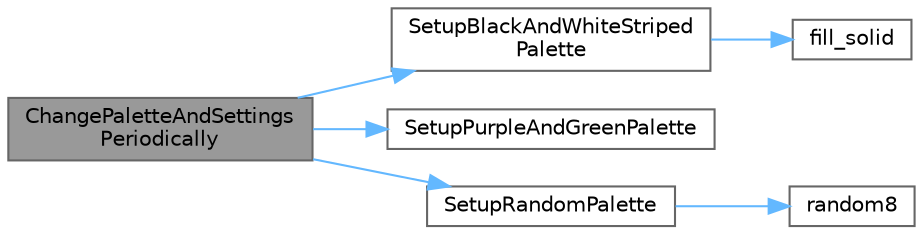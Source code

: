 digraph "ChangePaletteAndSettingsPeriodically"
{
 // INTERACTIVE_SVG=YES
 // LATEX_PDF_SIZE
  bgcolor="transparent";
  edge [fontname=Helvetica,fontsize=10,labelfontname=Helvetica,labelfontsize=10];
  node [fontname=Helvetica,fontsize=10,shape=box,height=0.2,width=0.4];
  rankdir="LR";
  Node1 [id="Node000001",label="ChangePaletteAndSettings\lPeriodically",height=0.2,width=0.4,color="gray40", fillcolor="grey60", style="filled", fontcolor="black",tooltip=" "];
  Node1 -> Node2 [id="edge1_Node000001_Node000002",color="steelblue1",style="solid",tooltip=" "];
  Node2 [id="Node000002",label="SetupBlackAndWhiteStriped\lPalette",height=0.2,width=0.4,color="grey40", fillcolor="white", style="filled",URL="$da/dda/_noise_plus_palette_8ino_afea43f4d537a50569a537b9fa2bc2f26.html#afea43f4d537a50569a537b9fa2bc2f26",tooltip=" "];
  Node2 -> Node3 [id="edge2_Node000002_Node000003",color="steelblue1",style="solid",tooltip=" "];
  Node3 [id="Node000003",label="fill_solid",height=0.2,width=0.4,color="grey40", fillcolor="white", style="filled",URL="$d1/dfb/colorutils_8h_afcada3a28df2b4491cbee30297e39ea7.html#afcada3a28df2b4491cbee30297e39ea7",tooltip="Fill a range of LEDs with a solid color."];
  Node1 -> Node4 [id="edge3_Node000001_Node000004",color="steelblue1",style="solid",tooltip=" "];
  Node4 [id="Node000004",label="SetupPurpleAndGreenPalette",height=0.2,width=0.4,color="grey40", fillcolor="white", style="filled",URL="$da/dda/_noise_plus_palette_8ino_aea1a93f40934fd32c715042e04540d46.html#aea1a93f40934fd32c715042e04540d46",tooltip=" "];
  Node1 -> Node5 [id="edge4_Node000001_Node000005",color="steelblue1",style="solid",tooltip=" "];
  Node5 [id="Node000005",label="SetupRandomPalette",height=0.2,width=0.4,color="grey40", fillcolor="white", style="filled",URL="$da/dda/_noise_plus_palette_8ino_af5f045646a260d2cf4131fcdd548901f.html#af5f045646a260d2cf4131fcdd548901f",tooltip=" "];
  Node5 -> Node6 [id="edge5_Node000005_Node000006",color="steelblue1",style="solid",tooltip=" "];
  Node6 [id="Node000006",label="random8",height=0.2,width=0.4,color="grey40", fillcolor="white", style="filled",URL="$d2/d0d/group___random_ga4e63c74426f6516f28470dc1b814aefe.html#ga4e63c74426f6516f28470dc1b814aefe",tooltip="Generate an 8-bit random number."];
}
